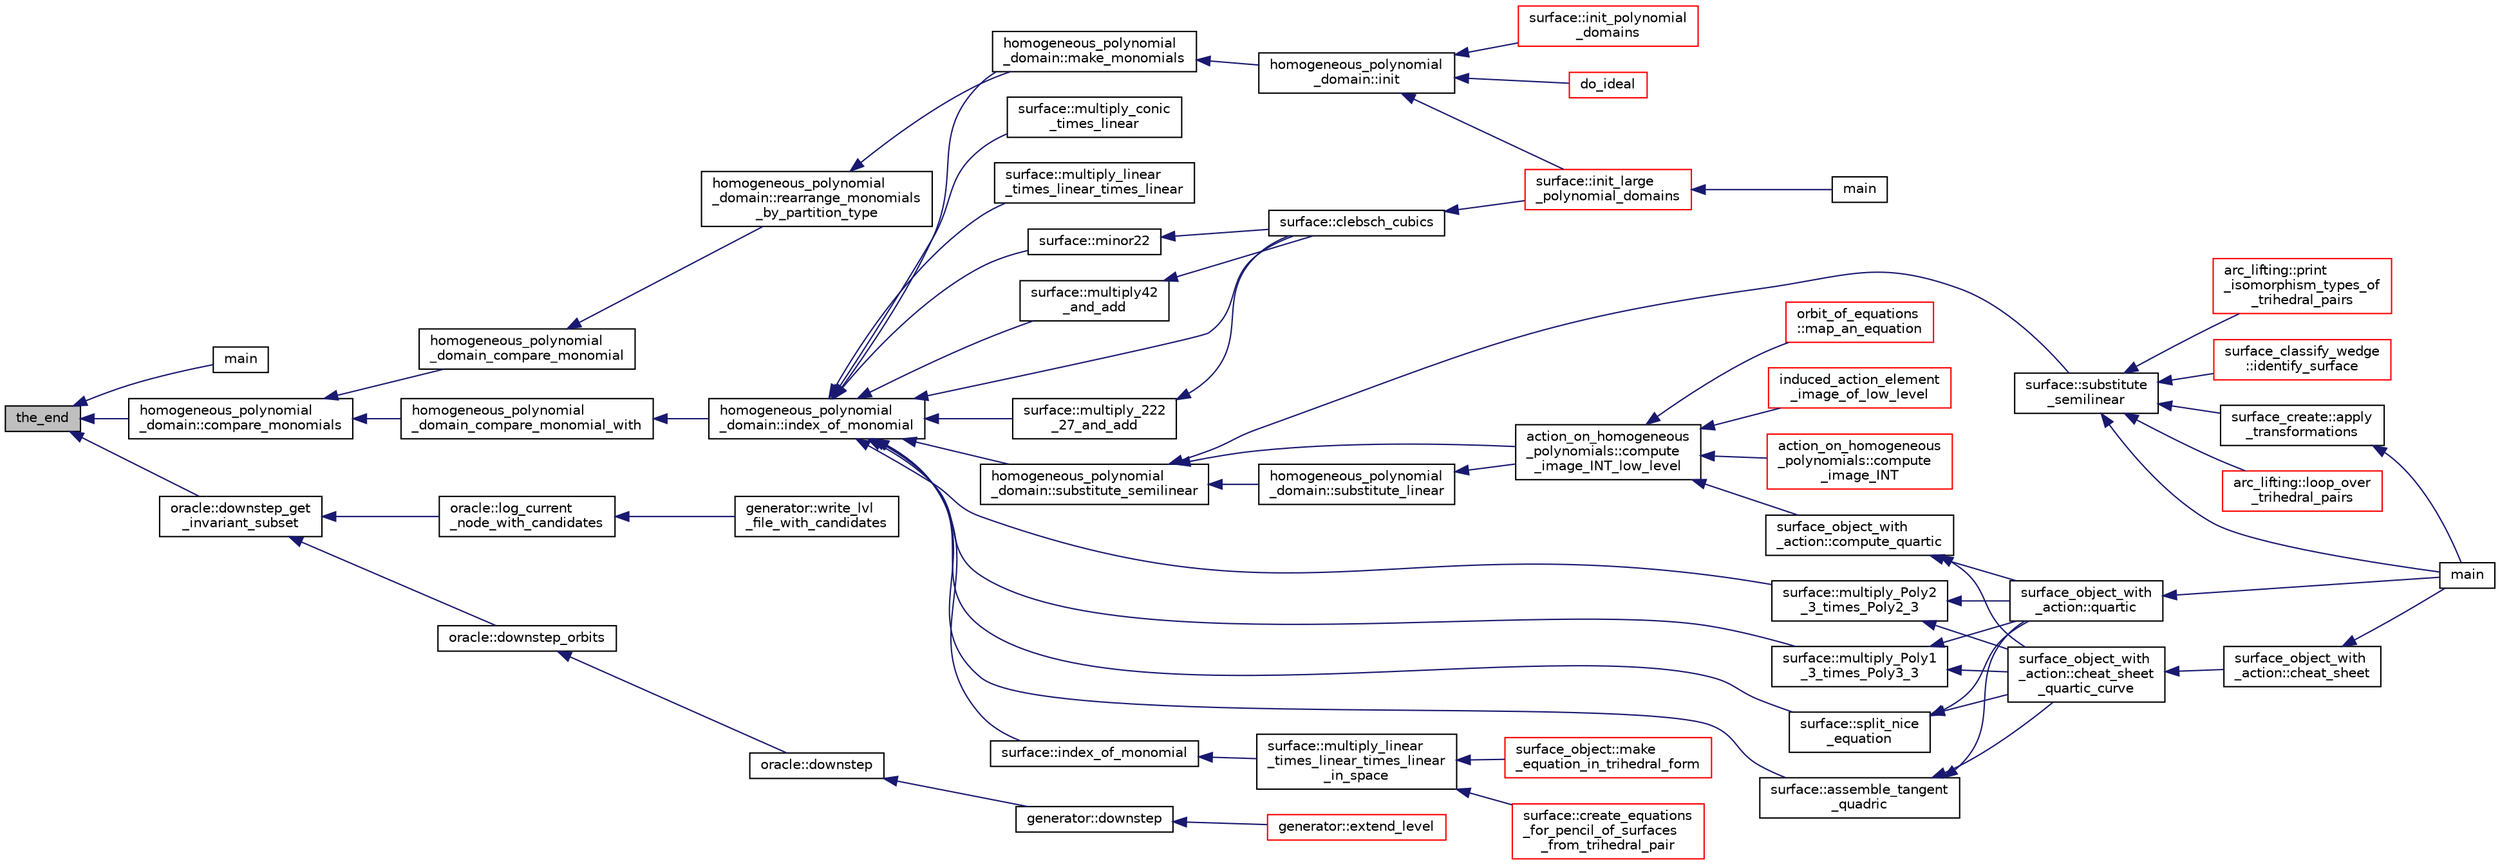 digraph "the_end"
{
  edge [fontname="Helvetica",fontsize="10",labelfontname="Helvetica",labelfontsize="10"];
  node [fontname="Helvetica",fontsize="10",shape=record];
  rankdir="LR";
  Node463 [label="the_end",height=0.2,width=0.4,color="black", fillcolor="grey75", style="filled", fontcolor="black"];
  Node463 -> Node464 [dir="back",color="midnightblue",fontsize="10",style="solid",fontname="Helvetica"];
  Node464 [label="main",height=0.2,width=0.4,color="black", fillcolor="white", style="filled",URL="$d2/d11/codes_8h.html#a217dbf8b442f20279ea00b898af96f52"];
  Node463 -> Node465 [dir="back",color="midnightblue",fontsize="10",style="solid",fontname="Helvetica"];
  Node465 [label="homogeneous_polynomial\l_domain::compare_monomials",height=0.2,width=0.4,color="black", fillcolor="white", style="filled",URL="$d2/da7/classhomogeneous__polynomial__domain.html#a05c5959cb62502954c9cf93a85b8c019"];
  Node465 -> Node466 [dir="back",color="midnightblue",fontsize="10",style="solid",fontname="Helvetica"];
  Node466 [label="homogeneous_polynomial\l_domain_compare_monomial_with",height=0.2,width=0.4,color="black", fillcolor="white", style="filled",URL="$dd/db5/homogeneous__polynomial__domain_8_c.html#a0a0f8d40815145e0aceceabebad8d63d"];
  Node466 -> Node467 [dir="back",color="midnightblue",fontsize="10",style="solid",fontname="Helvetica"];
  Node467 [label="homogeneous_polynomial\l_domain::index_of_monomial",height=0.2,width=0.4,color="black", fillcolor="white", style="filled",URL="$d2/da7/classhomogeneous__polynomial__domain.html#a3fad3fb2b940014fcfece1cebfbfa3ae"];
  Node467 -> Node468 [dir="back",color="midnightblue",fontsize="10",style="solid",fontname="Helvetica"];
  Node468 [label="homogeneous_polynomial\l_domain::make_monomials",height=0.2,width=0.4,color="black", fillcolor="white", style="filled",URL="$d2/da7/classhomogeneous__polynomial__domain.html#a467ad10c570859dbcf637a43993ceb57"];
  Node468 -> Node469 [dir="back",color="midnightblue",fontsize="10",style="solid",fontname="Helvetica"];
  Node469 [label="homogeneous_polynomial\l_domain::init",height=0.2,width=0.4,color="black", fillcolor="white", style="filled",URL="$d2/da7/classhomogeneous__polynomial__domain.html#ad7d4e08b895afb895147322732228d3a"];
  Node469 -> Node470 [dir="back",color="midnightblue",fontsize="10",style="solid",fontname="Helvetica"];
  Node470 [label="do_ideal",height=0.2,width=0.4,color="red", fillcolor="white", style="filled",URL="$d4/d67/geometry_8h.html#a719f98ff45a1f8cbe0ff10a1954f0893"];
  Node469 -> Node472 [dir="back",color="midnightblue",fontsize="10",style="solid",fontname="Helvetica"];
  Node472 [label="surface::init_polynomial\l_domains",height=0.2,width=0.4,color="red", fillcolor="white", style="filled",URL="$d5/d88/classsurface.html#a1f13f4c6bdc98d14920a2644a52f8bb6"];
  Node469 -> Node479 [dir="back",color="midnightblue",fontsize="10",style="solid",fontname="Helvetica"];
  Node479 [label="surface::init_large\l_polynomial_domains",height=0.2,width=0.4,color="red", fillcolor="white", style="filled",URL="$d5/d88/classsurface.html#a4bed81f2918efe941518ab28d9a695d2"];
  Node479 -> Node474 [dir="back",color="midnightblue",fontsize="10",style="solid",fontname="Helvetica"];
  Node474 [label="main",height=0.2,width=0.4,color="black", fillcolor="white", style="filled",URL="$d6/dc3/arc__lifting__main_8_c.html#a217dbf8b442f20279ea00b898af96f52"];
  Node467 -> Node480 [dir="back",color="midnightblue",fontsize="10",style="solid",fontname="Helvetica"];
  Node480 [label="homogeneous_polynomial\l_domain::substitute_semilinear",height=0.2,width=0.4,color="black", fillcolor="white", style="filled",URL="$d2/da7/classhomogeneous__polynomial__domain.html#ae16fefaacc3385f9f385d1dd6df7ea4d"];
  Node480 -> Node481 [dir="back",color="midnightblue",fontsize="10",style="solid",fontname="Helvetica"];
  Node481 [label="homogeneous_polynomial\l_domain::substitute_linear",height=0.2,width=0.4,color="black", fillcolor="white", style="filled",URL="$d2/da7/classhomogeneous__polynomial__domain.html#a236cbf545622995b80f5eb10a9f86c31"];
  Node481 -> Node482 [dir="back",color="midnightblue",fontsize="10",style="solid",fontname="Helvetica"];
  Node482 [label="action_on_homogeneous\l_polynomials::compute\l_image_INT_low_level",height=0.2,width=0.4,color="black", fillcolor="white", style="filled",URL="$d5/dd4/classaction__on__homogeneous__polynomials.html#af4370de2c8dcb590c4b186457881f038"];
  Node482 -> Node483 [dir="back",color="midnightblue",fontsize="10",style="solid",fontname="Helvetica"];
  Node483 [label="induced_action_element\l_image_of_low_level",height=0.2,width=0.4,color="red", fillcolor="white", style="filled",URL="$d3/d27/interface_8_c.html#aa4bc5f68829829d9a41223c260c658c5"];
  Node482 -> Node688 [dir="back",color="midnightblue",fontsize="10",style="solid",fontname="Helvetica"];
  Node688 [label="action_on_homogeneous\l_polynomials::compute\l_image_INT",height=0.2,width=0.4,color="red", fillcolor="white", style="filled",URL="$d5/dd4/classaction__on__homogeneous__polynomials.html#a84c216eed330590e9ede771b560869ac"];
  Node482 -> Node690 [dir="back",color="midnightblue",fontsize="10",style="solid",fontname="Helvetica"];
  Node690 [label="surface_object_with\l_action::compute_quartic",height=0.2,width=0.4,color="black", fillcolor="white", style="filled",URL="$db/d28/classsurface__object__with__action.html#a81b56bce88b110aa6b38cfd4dce46122"];
  Node690 -> Node691 [dir="back",color="midnightblue",fontsize="10",style="solid",fontname="Helvetica"];
  Node691 [label="surface_object_with\l_action::quartic",height=0.2,width=0.4,color="black", fillcolor="white", style="filled",URL="$db/d28/classsurface__object__with__action.html#a0143b698eb050332a79ed95f7d274ada"];
  Node691 -> Node478 [dir="back",color="midnightblue",fontsize="10",style="solid",fontname="Helvetica"];
  Node478 [label="main",height=0.2,width=0.4,color="black", fillcolor="white", style="filled",URL="$d2/dfa/create__surface__main_8_c.html#a217dbf8b442f20279ea00b898af96f52"];
  Node690 -> Node692 [dir="back",color="midnightblue",fontsize="10",style="solid",fontname="Helvetica"];
  Node692 [label="surface_object_with\l_action::cheat_sheet\l_quartic_curve",height=0.2,width=0.4,color="black", fillcolor="white", style="filled",URL="$db/d28/classsurface__object__with__action.html#a7f42e37fc76dd9b6b113e35c2b886b36"];
  Node692 -> Node693 [dir="back",color="midnightblue",fontsize="10",style="solid",fontname="Helvetica"];
  Node693 [label="surface_object_with\l_action::cheat_sheet",height=0.2,width=0.4,color="black", fillcolor="white", style="filled",URL="$db/d28/classsurface__object__with__action.html#a13371a6bb26f27759adcc0f7292b12d2"];
  Node693 -> Node478 [dir="back",color="midnightblue",fontsize="10",style="solid",fontname="Helvetica"];
  Node482 -> Node694 [dir="back",color="midnightblue",fontsize="10",style="solid",fontname="Helvetica"];
  Node694 [label="orbit_of_equations\l::map_an_equation",height=0.2,width=0.4,color="red", fillcolor="white", style="filled",URL="$dd/d23/classorbit__of__equations.html#a2e38752d8c03f4284edce9c6da70b956"];
  Node480 -> Node699 [dir="back",color="midnightblue",fontsize="10",style="solid",fontname="Helvetica"];
  Node699 [label="surface::substitute\l_semilinear",height=0.2,width=0.4,color="black", fillcolor="white", style="filled",URL="$d5/d88/classsurface.html#a7b34e4c561adbe664a4b0ba6711df457"];
  Node699 -> Node478 [dir="back",color="midnightblue",fontsize="10",style="solid",fontname="Helvetica"];
  Node699 -> Node700 [dir="back",color="midnightblue",fontsize="10",style="solid",fontname="Helvetica"];
  Node700 [label="arc_lifting::loop_over\l_trihedral_pairs",height=0.2,width=0.4,color="red", fillcolor="white", style="filled",URL="$dc/db7/classarc__lifting.html#a30126f5ed4126d604c191aa4d1f7505a"];
  Node699 -> Node704 [dir="back",color="midnightblue",fontsize="10",style="solid",fontname="Helvetica"];
  Node704 [label="arc_lifting::print\l_isomorphism_types_of\l_trihedral_pairs",height=0.2,width=0.4,color="red", fillcolor="white", style="filled",URL="$dc/db7/classarc__lifting.html#ac2ea90f2acf97c870a7f46f7b125b8b7"];
  Node699 -> Node706 [dir="back",color="midnightblue",fontsize="10",style="solid",fontname="Helvetica"];
  Node706 [label="surface_classify_wedge\l::identify_surface",height=0.2,width=0.4,color="red", fillcolor="white", style="filled",URL="$d7/d5c/classsurface__classify__wedge.html#a0ee820a0324434792bd5362b4606de80"];
  Node699 -> Node708 [dir="back",color="midnightblue",fontsize="10",style="solid",fontname="Helvetica"];
  Node708 [label="surface_create::apply\l_transformations",height=0.2,width=0.4,color="black", fillcolor="white", style="filled",URL="$de/da4/classsurface__create.html#a880646331f352cb7112dbd4c56e5ac57"];
  Node708 -> Node478 [dir="back",color="midnightblue",fontsize="10",style="solid",fontname="Helvetica"];
  Node480 -> Node482 [dir="back",color="midnightblue",fontsize="10",style="solid",fontname="Helvetica"];
  Node467 -> Node709 [dir="back",color="midnightblue",fontsize="10",style="solid",fontname="Helvetica"];
  Node709 [label="surface::index_of_monomial",height=0.2,width=0.4,color="black", fillcolor="white", style="filled",URL="$d5/d88/classsurface.html#a121f8ba1f05712475aa758f7152f4ce5"];
  Node709 -> Node710 [dir="back",color="midnightblue",fontsize="10",style="solid",fontname="Helvetica"];
  Node710 [label="surface::multiply_linear\l_times_linear_times_linear\l_in_space",height=0.2,width=0.4,color="black", fillcolor="white", style="filled",URL="$d5/d88/classsurface.html#abcbac4f9bd652897db85be7bf17abf62"];
  Node710 -> Node711 [dir="back",color="midnightblue",fontsize="10",style="solid",fontname="Helvetica"];
  Node711 [label="surface::create_equations\l_for_pencil_of_surfaces\l_from_trihedral_pair",height=0.2,width=0.4,color="red", fillcolor="white", style="filled",URL="$d5/d88/classsurface.html#a3bdfac2b8808cb00eb11e54d38e45039"];
  Node710 -> Node714 [dir="back",color="midnightblue",fontsize="10",style="solid",fontname="Helvetica"];
  Node714 [label="surface_object::make\l_equation_in_trihedral_form",height=0.2,width=0.4,color="red", fillcolor="white", style="filled",URL="$df/df8/classsurface__object.html#a27fe2b23c959d65da1c1cac88a38ca08"];
  Node467 -> Node719 [dir="back",color="midnightblue",fontsize="10",style="solid",fontname="Helvetica"];
  Node719 [label="surface::multiply_conic\l_times_linear",height=0.2,width=0.4,color="black", fillcolor="white", style="filled",URL="$d5/d88/classsurface.html#a916614262f53278058e7108aeaf145dc"];
  Node467 -> Node720 [dir="back",color="midnightblue",fontsize="10",style="solid",fontname="Helvetica"];
  Node720 [label="surface::multiply_linear\l_times_linear_times_linear",height=0.2,width=0.4,color="black", fillcolor="white", style="filled",URL="$d5/d88/classsurface.html#a452f6857968bb85f49f2f204680fb8e5"];
  Node467 -> Node721 [dir="back",color="midnightblue",fontsize="10",style="solid",fontname="Helvetica"];
  Node721 [label="surface::multiply_Poly2\l_3_times_Poly2_3",height=0.2,width=0.4,color="black", fillcolor="white", style="filled",URL="$d5/d88/classsurface.html#adb65ce8845726835c206e4476f5a80d3"];
  Node721 -> Node691 [dir="back",color="midnightblue",fontsize="10",style="solid",fontname="Helvetica"];
  Node721 -> Node692 [dir="back",color="midnightblue",fontsize="10",style="solid",fontname="Helvetica"];
  Node467 -> Node722 [dir="back",color="midnightblue",fontsize="10",style="solid",fontname="Helvetica"];
  Node722 [label="surface::multiply_Poly1\l_3_times_Poly3_3",height=0.2,width=0.4,color="black", fillcolor="white", style="filled",URL="$d5/d88/classsurface.html#a917115f60a2e692c83431909e504dfd9"];
  Node722 -> Node691 [dir="back",color="midnightblue",fontsize="10",style="solid",fontname="Helvetica"];
  Node722 -> Node692 [dir="back",color="midnightblue",fontsize="10",style="solid",fontname="Helvetica"];
  Node467 -> Node723 [dir="back",color="midnightblue",fontsize="10",style="solid",fontname="Helvetica"];
  Node723 [label="surface::clebsch_cubics",height=0.2,width=0.4,color="black", fillcolor="white", style="filled",URL="$d5/d88/classsurface.html#aac49a34b771fffc48f3650861c3684ab"];
  Node723 -> Node479 [dir="back",color="midnightblue",fontsize="10",style="solid",fontname="Helvetica"];
  Node467 -> Node724 [dir="back",color="midnightblue",fontsize="10",style="solid",fontname="Helvetica"];
  Node724 [label="surface::multiply_222\l_27_and_add",height=0.2,width=0.4,color="black", fillcolor="white", style="filled",URL="$d5/d88/classsurface.html#ae55d550aa63616f48c1b6348ae0fdfab"];
  Node724 -> Node723 [dir="back",color="midnightblue",fontsize="10",style="solid",fontname="Helvetica"];
  Node467 -> Node725 [dir="back",color="midnightblue",fontsize="10",style="solid",fontname="Helvetica"];
  Node725 [label="surface::minor22",height=0.2,width=0.4,color="black", fillcolor="white", style="filled",URL="$d5/d88/classsurface.html#a92bcacad9efa59d8a6afc68d5b3312f9"];
  Node725 -> Node723 [dir="back",color="midnightblue",fontsize="10",style="solid",fontname="Helvetica"];
  Node467 -> Node726 [dir="back",color="midnightblue",fontsize="10",style="solid",fontname="Helvetica"];
  Node726 [label="surface::multiply42\l_and_add",height=0.2,width=0.4,color="black", fillcolor="white", style="filled",URL="$d5/d88/classsurface.html#a3556917614250f9150bdf69f525a18d2"];
  Node726 -> Node723 [dir="back",color="midnightblue",fontsize="10",style="solid",fontname="Helvetica"];
  Node467 -> Node727 [dir="back",color="midnightblue",fontsize="10",style="solid",fontname="Helvetica"];
  Node727 [label="surface::split_nice\l_equation",height=0.2,width=0.4,color="black", fillcolor="white", style="filled",URL="$d5/d88/classsurface.html#a5d670fff3513ca4261aeb0fe95b6771c"];
  Node727 -> Node691 [dir="back",color="midnightblue",fontsize="10",style="solid",fontname="Helvetica"];
  Node727 -> Node692 [dir="back",color="midnightblue",fontsize="10",style="solid",fontname="Helvetica"];
  Node467 -> Node728 [dir="back",color="midnightblue",fontsize="10",style="solid",fontname="Helvetica"];
  Node728 [label="surface::assemble_tangent\l_quadric",height=0.2,width=0.4,color="black", fillcolor="white", style="filled",URL="$d5/d88/classsurface.html#ae14b94847bf8bd92bc6af58b31884cdc"];
  Node728 -> Node691 [dir="back",color="midnightblue",fontsize="10",style="solid",fontname="Helvetica"];
  Node728 -> Node692 [dir="back",color="midnightblue",fontsize="10",style="solid",fontname="Helvetica"];
  Node465 -> Node729 [dir="back",color="midnightblue",fontsize="10",style="solid",fontname="Helvetica"];
  Node729 [label="homogeneous_polynomial\l_domain_compare_monomial",height=0.2,width=0.4,color="black", fillcolor="white", style="filled",URL="$dd/db5/homogeneous__polynomial__domain_8_c.html#aeeedb1f60479ef2d28468b061b654113"];
  Node729 -> Node730 [dir="back",color="midnightblue",fontsize="10",style="solid",fontname="Helvetica"];
  Node730 [label="homogeneous_polynomial\l_domain::rearrange_monomials\l_by_partition_type",height=0.2,width=0.4,color="black", fillcolor="white", style="filled",URL="$d2/da7/classhomogeneous__polynomial__domain.html#af774250d5c1bd555c0ea55f2aaafad10"];
  Node730 -> Node468 [dir="back",color="midnightblue",fontsize="10",style="solid",fontname="Helvetica"];
  Node463 -> Node731 [dir="back",color="midnightblue",fontsize="10",style="solid",fontname="Helvetica"];
  Node731 [label="oracle::downstep_get\l_invariant_subset",height=0.2,width=0.4,color="black", fillcolor="white", style="filled",URL="$d7/da7/classoracle.html#ae2540e94ee617a407069f976739cfd71"];
  Node731 -> Node732 [dir="back",color="midnightblue",fontsize="10",style="solid",fontname="Helvetica"];
  Node732 [label="oracle::log_current\l_node_with_candidates",height=0.2,width=0.4,color="black", fillcolor="white", style="filled",URL="$d7/da7/classoracle.html#af54e0dc5a80b11489a5335006f33ca63"];
  Node732 -> Node733 [dir="back",color="midnightblue",fontsize="10",style="solid",fontname="Helvetica"];
  Node733 [label="generator::write_lvl\l_file_with_candidates",height=0.2,width=0.4,color="black", fillcolor="white", style="filled",URL="$d7/d73/classgenerator.html#af3de7a4ba5e1075faa23d47d4c31ca55"];
  Node731 -> Node617 [dir="back",color="midnightblue",fontsize="10",style="solid",fontname="Helvetica"];
  Node617 [label="oracle::downstep_orbits",height=0.2,width=0.4,color="black", fillcolor="white", style="filled",URL="$d7/da7/classoracle.html#a65ea623f3a7b2e3dba4e29638207bc53"];
  Node617 -> Node618 [dir="back",color="midnightblue",fontsize="10",style="solid",fontname="Helvetica"];
  Node618 [label="oracle::downstep",height=0.2,width=0.4,color="black", fillcolor="white", style="filled",URL="$d7/da7/classoracle.html#a4fbc6710b45e5af5c2fb5bc3aa6d3bb1"];
  Node618 -> Node565 [dir="back",color="midnightblue",fontsize="10",style="solid",fontname="Helvetica"];
  Node565 [label="generator::downstep",height=0.2,width=0.4,color="black", fillcolor="white", style="filled",URL="$d7/d73/classgenerator.html#ad90bc284af0b5f5beae960a0bd7a5b43"];
  Node565 -> Node503 [dir="back",color="midnightblue",fontsize="10",style="solid",fontname="Helvetica"];
  Node503 [label="generator::extend_level",height=0.2,width=0.4,color="red", fillcolor="white", style="filled",URL="$d7/d73/classgenerator.html#a91b84d80ccec0cd2136bc221c30e0f8e"];
}
